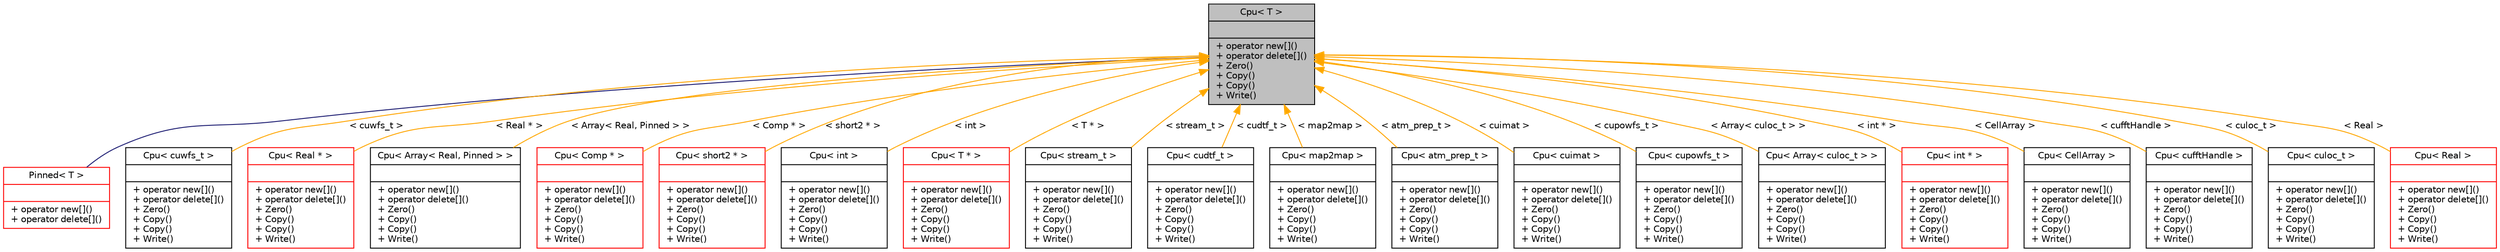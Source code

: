 digraph "Cpu&lt; T &gt;"
{
 // INTERACTIVE_SVG=YES
  bgcolor="transparent";
  edge [fontname="Helvetica",fontsize="10",labelfontname="Helvetica",labelfontsize="10"];
  node [fontname="Helvetica",fontsize="10",shape=record];
  Node0 [label="{Cpu\< T \>\n||+ operator new[]()\l+ operator delete[]()\l+ Zero()\l+ Copy()\l+ Copy()\l+ Write()\l}",height=0.2,width=0.4,color="black", fillcolor="grey75", style="filled", fontcolor="black"];
  Node0 -> Node1 [dir="back",color="midnightblue",fontsize="10",style="solid",arrowtail="onormal",fontname="Helvetica"];
  Node1 [label="{Pinned\< T \>\n||+ operator new[]()\l+ operator delete[]()\l}",height=0.2,width=0.4,color="red",URL="$df/db5/class_pinned.html"];
  Node0 -> Node8 [dir="back",color="orange",fontsize="10",style="solid",label=" \< cuwfs_t \>" ,fontname="Helvetica"];
  Node8 [label="{Cpu\< cuwfs_t \>\n||+ operator new[]()\l+ operator delete[]()\l+ Zero()\l+ Copy()\l+ Copy()\l+ Write()\l}",height=0.2,width=0.4,color="black",URL="$dd/d45/class_cpu.html"];
  Node0 -> Node9 [dir="back",color="orange",fontsize="10",style="solid",label=" \< Real * \>" ,fontname="Helvetica"];
  Node9 [label="{Cpu\< Real * \>\n||+ operator new[]()\l+ operator delete[]()\l+ Zero()\l+ Copy()\l+ Copy()\l+ Write()\l}",height=0.2,width=0.4,color="red",URL="$dd/d45/class_cpu.html"];
  Node0 -> Node10 [dir="back",color="orange",fontsize="10",style="solid",label=" \< Array\< Real, Pinned \> \>" ,fontname="Helvetica"];
  Node10 [label="{Cpu\< Array\< Real, Pinned \> \>\n||+ operator new[]()\l+ operator delete[]()\l+ Zero()\l+ Copy()\l+ Copy()\l+ Write()\l}",height=0.2,width=0.4,color="black",URL="$dd/d45/class_cpu.html"];
  Node0 -> Node11 [dir="back",color="orange",fontsize="10",style="solid",label=" \< Comp * \>" ,fontname="Helvetica"];
  Node11 [label="{Cpu\< Comp * \>\n||+ operator new[]()\l+ operator delete[]()\l+ Zero()\l+ Copy()\l+ Copy()\l+ Write()\l}",height=0.2,width=0.4,color="red",URL="$dd/d45/class_cpu.html"];
  Node0 -> Node12 [dir="back",color="orange",fontsize="10",style="solid",label=" \< short2 * \>" ,fontname="Helvetica"];
  Node12 [label="{Cpu\< short2 * \>\n||+ operator new[]()\l+ operator delete[]()\l+ Zero()\l+ Copy()\l+ Copy()\l+ Write()\l}",height=0.2,width=0.4,color="red",URL="$dd/d45/class_cpu.html"];
  Node0 -> Node13 [dir="back",color="orange",fontsize="10",style="solid",label=" \< int \>" ,fontname="Helvetica"];
  Node13 [label="{Cpu\< int \>\n||+ operator new[]()\l+ operator delete[]()\l+ Zero()\l+ Copy()\l+ Copy()\l+ Write()\l}",height=0.2,width=0.4,color="black",URL="$dd/d45/class_cpu.html"];
  Node0 -> Node14 [dir="back",color="orange",fontsize="10",style="solid",label=" \< T * \>" ,fontname="Helvetica"];
  Node14 [label="{Cpu\< T * \>\n||+ operator new[]()\l+ operator delete[]()\l+ Zero()\l+ Copy()\l+ Copy()\l+ Write()\l}",height=0.2,width=0.4,color="red",URL="$dd/d45/class_cpu.html"];
  Node0 -> Node15 [dir="back",color="orange",fontsize="10",style="solid",label=" \< stream_t \>" ,fontname="Helvetica"];
  Node15 [label="{Cpu\< stream_t \>\n||+ operator new[]()\l+ operator delete[]()\l+ Zero()\l+ Copy()\l+ Copy()\l+ Write()\l}",height=0.2,width=0.4,color="black",URL="$dd/d45/class_cpu.html"];
  Node0 -> Node16 [dir="back",color="orange",fontsize="10",style="solid",label=" \< cudtf_t \>" ,fontname="Helvetica"];
  Node16 [label="{Cpu\< cudtf_t \>\n||+ operator new[]()\l+ operator delete[]()\l+ Zero()\l+ Copy()\l+ Copy()\l+ Write()\l}",height=0.2,width=0.4,color="black",URL="$dd/d45/class_cpu.html"];
  Node0 -> Node17 [dir="back",color="orange",fontsize="10",style="solid",label=" \< map2map \>" ,fontname="Helvetica"];
  Node17 [label="{Cpu\< map2map \>\n||+ operator new[]()\l+ operator delete[]()\l+ Zero()\l+ Copy()\l+ Copy()\l+ Write()\l}",height=0.2,width=0.4,color="black",URL="$dd/d45/class_cpu.html"];
  Node0 -> Node18 [dir="back",color="orange",fontsize="10",style="solid",label=" \< atm_prep_t \>" ,fontname="Helvetica"];
  Node18 [label="{Cpu\< atm_prep_t \>\n||+ operator new[]()\l+ operator delete[]()\l+ Zero()\l+ Copy()\l+ Copy()\l+ Write()\l}",height=0.2,width=0.4,color="black",URL="$dd/d45/class_cpu.html"];
  Node0 -> Node19 [dir="back",color="orange",fontsize="10",style="solid",label=" \< cuimat \>" ,fontname="Helvetica"];
  Node19 [label="{Cpu\< cuimat \>\n||+ operator new[]()\l+ operator delete[]()\l+ Zero()\l+ Copy()\l+ Copy()\l+ Write()\l}",height=0.2,width=0.4,color="black",URL="$dd/d45/class_cpu.html"];
  Node0 -> Node20 [dir="back",color="orange",fontsize="10",style="solid",label=" \< cupowfs_t \>" ,fontname="Helvetica"];
  Node20 [label="{Cpu\< cupowfs_t \>\n||+ operator new[]()\l+ operator delete[]()\l+ Zero()\l+ Copy()\l+ Copy()\l+ Write()\l}",height=0.2,width=0.4,color="black",URL="$dd/d45/class_cpu.html"];
  Node0 -> Node21 [dir="back",color="orange",fontsize="10",style="solid",label=" \< Array\< culoc_t \> \>" ,fontname="Helvetica"];
  Node21 [label="{Cpu\< Array\< culoc_t \> \>\n||+ operator new[]()\l+ operator delete[]()\l+ Zero()\l+ Copy()\l+ Copy()\l+ Write()\l}",height=0.2,width=0.4,color="black",URL="$dd/d45/class_cpu.html"];
  Node0 -> Node22 [dir="back",color="orange",fontsize="10",style="solid",label=" \< int * \>" ,fontname="Helvetica"];
  Node22 [label="{Cpu\< int * \>\n||+ operator new[]()\l+ operator delete[]()\l+ Zero()\l+ Copy()\l+ Copy()\l+ Write()\l}",height=0.2,width=0.4,color="red",URL="$dd/d45/class_cpu.html"];
  Node0 -> Node23 [dir="back",color="orange",fontsize="10",style="solid",label=" \< CellArray \>" ,fontname="Helvetica"];
  Node23 [label="{Cpu\< CellArray \>\n||+ operator new[]()\l+ operator delete[]()\l+ Zero()\l+ Copy()\l+ Copy()\l+ Write()\l}",height=0.2,width=0.4,color="black",URL="$dd/d45/class_cpu.html"];
  Node0 -> Node24 [dir="back",color="orange",fontsize="10",style="solid",label=" \< cufftHandle \>" ,fontname="Helvetica"];
  Node24 [label="{Cpu\< cufftHandle \>\n||+ operator new[]()\l+ operator delete[]()\l+ Zero()\l+ Copy()\l+ Copy()\l+ Write()\l}",height=0.2,width=0.4,color="black",URL="$dd/d45/class_cpu.html"];
  Node0 -> Node25 [dir="back",color="orange",fontsize="10",style="solid",label=" \< culoc_t \>" ,fontname="Helvetica"];
  Node25 [label="{Cpu\< culoc_t \>\n||+ operator new[]()\l+ operator delete[]()\l+ Zero()\l+ Copy()\l+ Copy()\l+ Write()\l}",height=0.2,width=0.4,color="black",URL="$dd/d45/class_cpu.html"];
  Node0 -> Node26 [dir="back",color="orange",fontsize="10",style="solid",label=" \< Real \>" ,fontname="Helvetica"];
  Node26 [label="{Cpu\< Real \>\n||+ operator new[]()\l+ operator delete[]()\l+ Zero()\l+ Copy()\l+ Copy()\l+ Write()\l}",height=0.2,width=0.4,color="red",URL="$dd/d45/class_cpu.html"];
}
